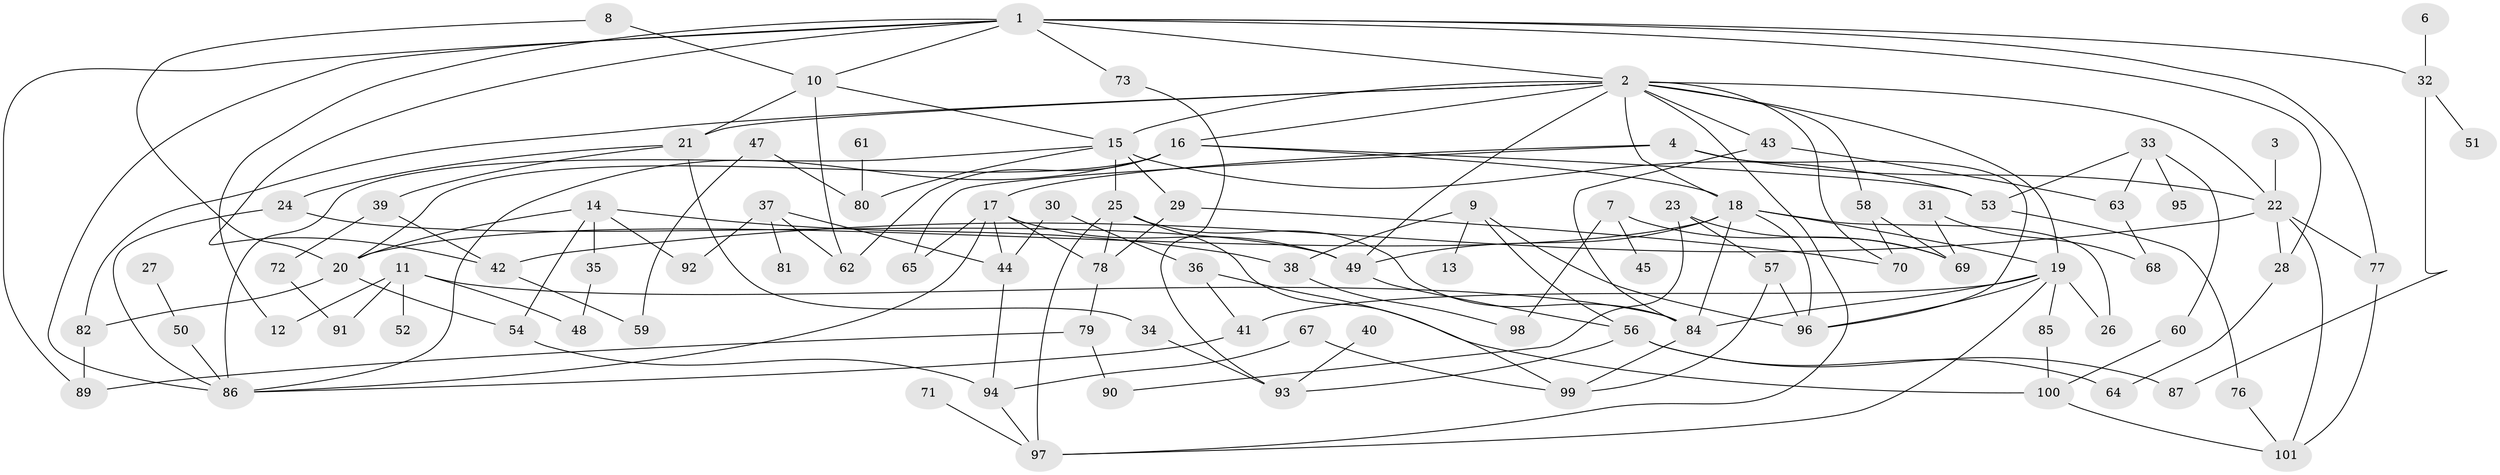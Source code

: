 // original degree distribution, {6: 0.02097902097902098, 8: 0.013986013986013986, 1: 0.13286713286713286, 0: 0.055944055944055944, 3: 0.2517482517482518, 4: 0.15384615384615385, 5: 0.09090909090909091, 2: 0.26573426573426573, 9: 0.006993006993006993, 7: 0.006993006993006993}
// Generated by graph-tools (version 1.1) at 2025/47/03/04/25 22:47:58]
// undirected, 93 vertices, 157 edges
graph export_dot {
  node [color=gray90,style=filled];
  1;
  2;
  3;
  4;
  6;
  7;
  8;
  9;
  10;
  11;
  12;
  13;
  14;
  15;
  16;
  17;
  18;
  19;
  20;
  21;
  22;
  23;
  24;
  25;
  26;
  27;
  28;
  29;
  30;
  31;
  32;
  33;
  34;
  35;
  36;
  37;
  38;
  39;
  40;
  41;
  42;
  43;
  44;
  45;
  47;
  48;
  49;
  50;
  51;
  52;
  53;
  54;
  56;
  57;
  58;
  59;
  60;
  61;
  62;
  63;
  64;
  65;
  67;
  68;
  69;
  70;
  71;
  72;
  73;
  76;
  77;
  78;
  79;
  80;
  81;
  82;
  84;
  85;
  86;
  87;
  89;
  90;
  91;
  92;
  93;
  94;
  95;
  96;
  97;
  98;
  99;
  100;
  101;
  1 -- 2 [weight=1.0];
  1 -- 10 [weight=1.0];
  1 -- 12 [weight=1.0];
  1 -- 28 [weight=1.0];
  1 -- 32 [weight=1.0];
  1 -- 42 [weight=1.0];
  1 -- 73 [weight=1.0];
  1 -- 77 [weight=1.0];
  1 -- 86 [weight=1.0];
  1 -- 89 [weight=1.0];
  2 -- 15 [weight=1.0];
  2 -- 16 [weight=1.0];
  2 -- 18 [weight=2.0];
  2 -- 19 [weight=1.0];
  2 -- 21 [weight=1.0];
  2 -- 22 [weight=1.0];
  2 -- 43 [weight=1.0];
  2 -- 49 [weight=1.0];
  2 -- 58 [weight=1.0];
  2 -- 70 [weight=1.0];
  2 -- 82 [weight=1.0];
  2 -- 97 [weight=1.0];
  3 -- 22 [weight=1.0];
  4 -- 17 [weight=1.0];
  4 -- 22 [weight=1.0];
  4 -- 65 [weight=1.0];
  4 -- 96 [weight=1.0];
  6 -- 32 [weight=1.0];
  7 -- 45 [weight=1.0];
  7 -- 69 [weight=1.0];
  7 -- 98 [weight=1.0];
  8 -- 10 [weight=1.0];
  8 -- 20 [weight=1.0];
  9 -- 13 [weight=1.0];
  9 -- 38 [weight=1.0];
  9 -- 56 [weight=1.0];
  9 -- 96 [weight=1.0];
  10 -- 15 [weight=1.0];
  10 -- 21 [weight=1.0];
  10 -- 62 [weight=1.0];
  11 -- 12 [weight=1.0];
  11 -- 48 [weight=1.0];
  11 -- 52 [weight=1.0];
  11 -- 84 [weight=1.0];
  11 -- 91 [weight=1.0];
  14 -- 20 [weight=1.0];
  14 -- 35 [weight=1.0];
  14 -- 38 [weight=1.0];
  14 -- 54 [weight=1.0];
  14 -- 92 [weight=1.0];
  15 -- 25 [weight=1.0];
  15 -- 29 [weight=1.0];
  15 -- 53 [weight=1.0];
  15 -- 80 [weight=1.0];
  15 -- 86 [weight=1.0];
  16 -- 18 [weight=1.0];
  16 -- 20 [weight=1.0];
  16 -- 53 [weight=1.0];
  16 -- 62 [weight=1.0];
  16 -- 86 [weight=1.0];
  17 -- 44 [weight=1.0];
  17 -- 49 [weight=1.0];
  17 -- 65 [weight=1.0];
  17 -- 78 [weight=1.0];
  17 -- 86 [weight=1.0];
  18 -- 19 [weight=4.0];
  18 -- 20 [weight=1.0];
  18 -- 26 [weight=1.0];
  18 -- 49 [weight=1.0];
  18 -- 84 [weight=1.0];
  18 -- 96 [weight=1.0];
  19 -- 26 [weight=1.0];
  19 -- 41 [weight=1.0];
  19 -- 84 [weight=1.0];
  19 -- 85 [weight=1.0];
  19 -- 96 [weight=1.0];
  19 -- 97 [weight=1.0];
  20 -- 54 [weight=1.0];
  20 -- 82 [weight=1.0];
  21 -- 24 [weight=1.0];
  21 -- 34 [weight=1.0];
  21 -- 39 [weight=1.0];
  22 -- 28 [weight=1.0];
  22 -- 42 [weight=1.0];
  22 -- 77 [weight=1.0];
  22 -- 101 [weight=1.0];
  23 -- 57 [weight=1.0];
  23 -- 69 [weight=1.0];
  23 -- 90 [weight=1.0];
  24 -- 49 [weight=1.0];
  24 -- 86 [weight=1.0];
  25 -- 78 [weight=1.0];
  25 -- 84 [weight=1.0];
  25 -- 97 [weight=1.0];
  25 -- 99 [weight=1.0];
  27 -- 50 [weight=1.0];
  28 -- 64 [weight=1.0];
  29 -- 70 [weight=1.0];
  29 -- 78 [weight=1.0];
  30 -- 36 [weight=1.0];
  30 -- 44 [weight=1.0];
  31 -- 68 [weight=1.0];
  31 -- 69 [weight=1.0];
  32 -- 51 [weight=1.0];
  32 -- 87 [weight=1.0];
  33 -- 53 [weight=1.0];
  33 -- 60 [weight=1.0];
  33 -- 63 [weight=1.0];
  33 -- 95 [weight=1.0];
  34 -- 93 [weight=1.0];
  35 -- 48 [weight=1.0];
  36 -- 41 [weight=1.0];
  36 -- 100 [weight=1.0];
  37 -- 44 [weight=1.0];
  37 -- 62 [weight=1.0];
  37 -- 81 [weight=1.0];
  37 -- 92 [weight=1.0];
  38 -- 98 [weight=1.0];
  39 -- 42 [weight=1.0];
  39 -- 72 [weight=1.0];
  40 -- 93 [weight=1.0];
  41 -- 86 [weight=1.0];
  42 -- 59 [weight=1.0];
  43 -- 63 [weight=1.0];
  43 -- 84 [weight=1.0];
  44 -- 94 [weight=1.0];
  47 -- 59 [weight=1.0];
  47 -- 80 [weight=1.0];
  49 -- 56 [weight=1.0];
  50 -- 86 [weight=1.0];
  53 -- 76 [weight=1.0];
  54 -- 94 [weight=1.0];
  56 -- 64 [weight=1.0];
  56 -- 87 [weight=1.0];
  56 -- 93 [weight=1.0];
  57 -- 96 [weight=1.0];
  57 -- 99 [weight=1.0];
  58 -- 69 [weight=1.0];
  58 -- 70 [weight=1.0];
  60 -- 100 [weight=1.0];
  61 -- 80 [weight=1.0];
  63 -- 68 [weight=1.0];
  67 -- 94 [weight=1.0];
  67 -- 99 [weight=1.0];
  71 -- 97 [weight=1.0];
  72 -- 91 [weight=1.0];
  73 -- 93 [weight=1.0];
  76 -- 101 [weight=1.0];
  77 -- 101 [weight=1.0];
  78 -- 79 [weight=1.0];
  79 -- 89 [weight=1.0];
  79 -- 90 [weight=1.0];
  82 -- 89 [weight=1.0];
  84 -- 99 [weight=1.0];
  85 -- 100 [weight=1.0];
  94 -- 97 [weight=1.0];
  100 -- 101 [weight=1.0];
}
